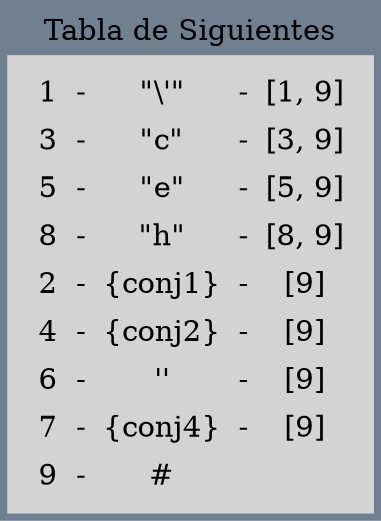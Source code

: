 digraph G {
bgcolor="slategrey" label="Tabla de Siguientes"layout=dot 
labelloc = "t"edge [weigth=1000  color=darkgreen  arrowtail="open" arrowhead="open"]
node[shape=box, style="filled", color=lightgrey];
a0 [label=<
<TABLE><TR><TD>1</TD>
  <TD>-</TD>
  <TD>"\'"</TD>
  <TD>-</TD>
  <TD>[1, 9]</TD>
  </TR><TR><TD>3</TD>
  <TD>-</TD>
  <TD>"c"</TD>
  <TD>-</TD>
  <TD>[3, 9]</TD>
  </TR><TR><TD>5</TD>
  <TD>-</TD>
  <TD>"e"</TD>
  <TD>-</TD>
  <TD>[5, 9]</TD>
  </TR><TR><TD>8</TD>
  <TD>-</TD>
  <TD>"h"</TD>
  <TD>-</TD>
  <TD>[8, 9]</TD>
  </TR><TR><TD>2</TD>
  <TD>-</TD>
  <TD>{conj1}</TD>
  <TD>-</TD>
  <TD>[9]</TD>
  </TR><TR><TD>4</TD>
  <TD>-</TD>
  <TD>{conj2}</TD>
  <TD>-</TD>
  <TD>[9]</TD>
  </TR><TR><TD>6</TD>
  <TD>-</TD>
  <TD>''</TD>
  <TD>-</TD>
  <TD>[9]</TD>
  </TR><TR><TD>7</TD>
  <TD>-</TD>
  <TD>{conj4}</TD>
  <TD>-</TD>
  <TD>[9]</TD>
  </TR><TR><TD>9</TD>
  <TD>-</TD>
  <TD>#</TD>
  </TR></TABLE>>];}